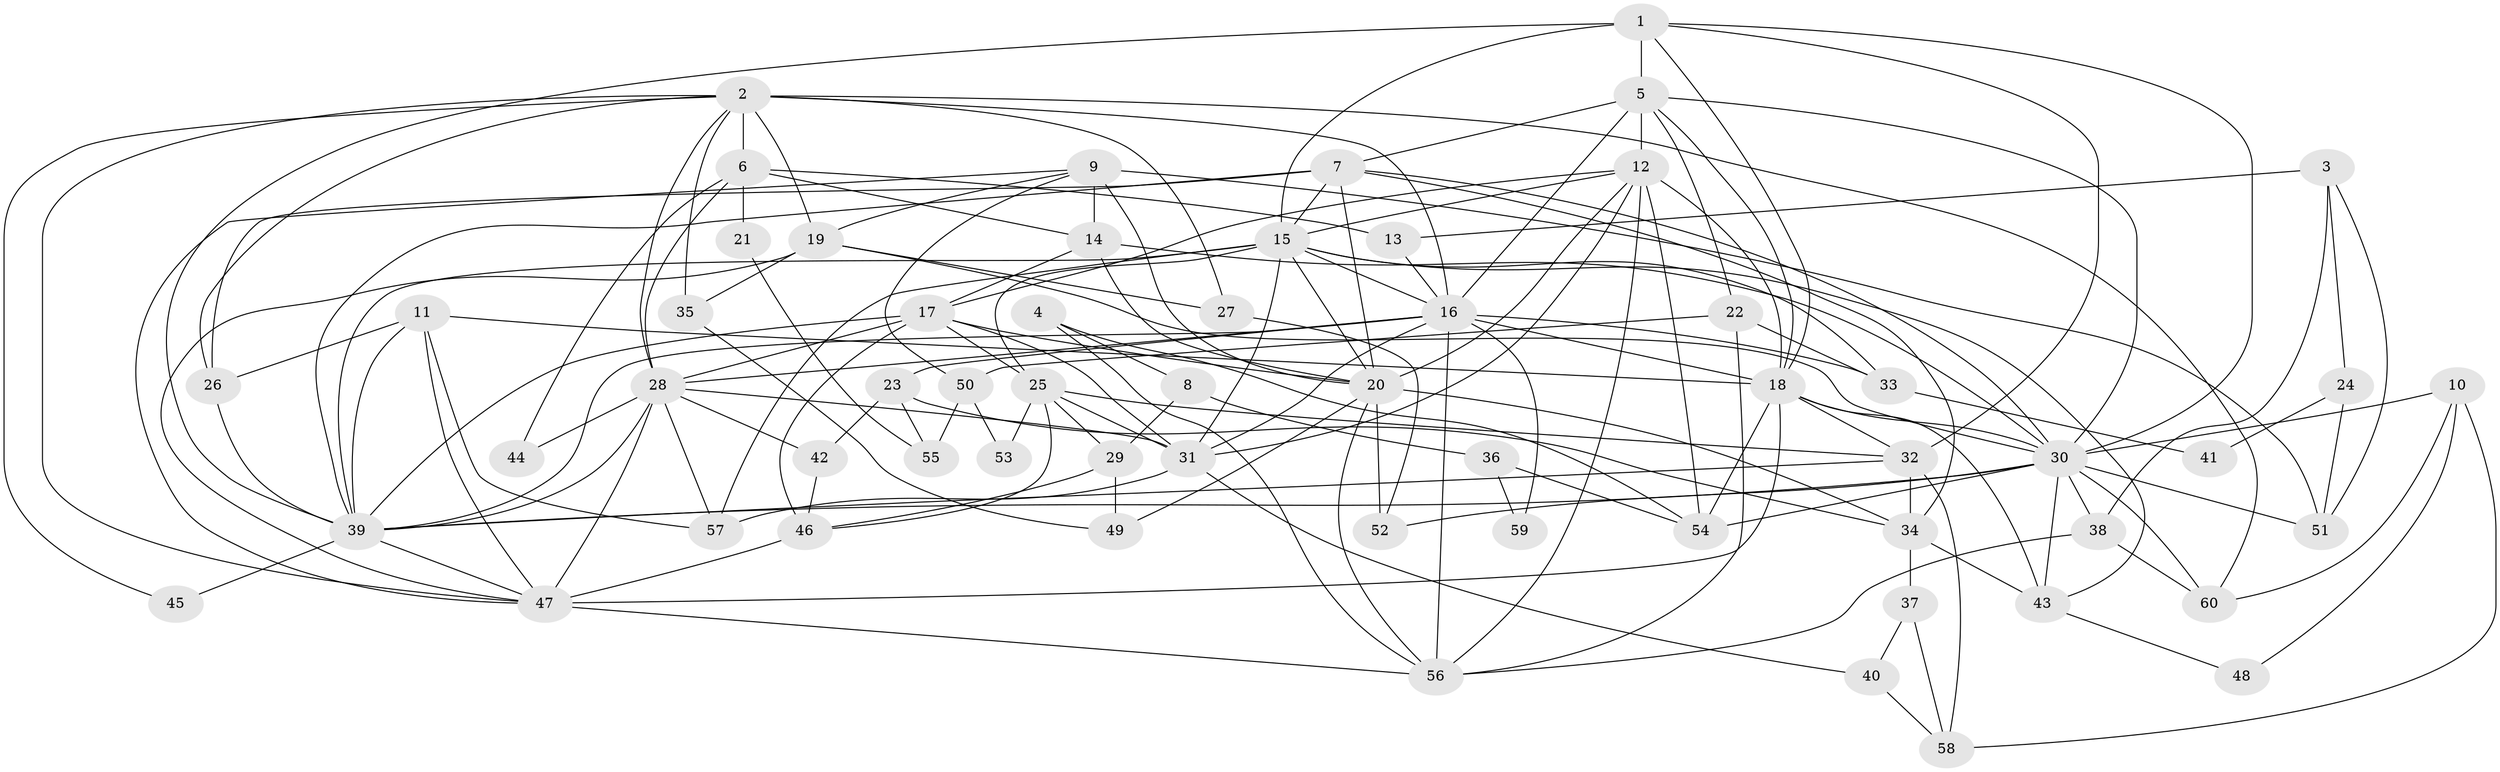 // original degree distribution, {2: 0.10084033613445378, 5: 0.15966386554621848, 4: 0.3025210084033613, 3: 0.3025210084033613, 6: 0.07563025210084033, 7: 0.05042016806722689, 9: 0.008403361344537815}
// Generated by graph-tools (version 1.1) at 2025/36/03/09/25 02:36:10]
// undirected, 60 vertices, 158 edges
graph export_dot {
graph [start="1"]
  node [color=gray90,style=filled];
  1;
  2;
  3;
  4;
  5;
  6;
  7;
  8;
  9;
  10;
  11;
  12;
  13;
  14;
  15;
  16;
  17;
  18;
  19;
  20;
  21;
  22;
  23;
  24;
  25;
  26;
  27;
  28;
  29;
  30;
  31;
  32;
  33;
  34;
  35;
  36;
  37;
  38;
  39;
  40;
  41;
  42;
  43;
  44;
  45;
  46;
  47;
  48;
  49;
  50;
  51;
  52;
  53;
  54;
  55;
  56;
  57;
  58;
  59;
  60;
  1 -- 5 [weight=2.0];
  1 -- 15 [weight=1.0];
  1 -- 18 [weight=1.0];
  1 -- 30 [weight=1.0];
  1 -- 32 [weight=1.0];
  1 -- 39 [weight=1.0];
  2 -- 6 [weight=1.0];
  2 -- 16 [weight=2.0];
  2 -- 19 [weight=1.0];
  2 -- 26 [weight=1.0];
  2 -- 27 [weight=1.0];
  2 -- 28 [weight=1.0];
  2 -- 35 [weight=1.0];
  2 -- 45 [weight=1.0];
  2 -- 47 [weight=1.0];
  2 -- 60 [weight=1.0];
  3 -- 13 [weight=1.0];
  3 -- 24 [weight=1.0];
  3 -- 38 [weight=1.0];
  3 -- 51 [weight=1.0];
  4 -- 8 [weight=1.0];
  4 -- 54 [weight=1.0];
  4 -- 56 [weight=1.0];
  5 -- 7 [weight=1.0];
  5 -- 12 [weight=3.0];
  5 -- 16 [weight=1.0];
  5 -- 18 [weight=1.0];
  5 -- 22 [weight=1.0];
  5 -- 30 [weight=1.0];
  6 -- 13 [weight=1.0];
  6 -- 14 [weight=1.0];
  6 -- 21 [weight=1.0];
  6 -- 28 [weight=1.0];
  6 -- 44 [weight=1.0];
  7 -- 15 [weight=2.0];
  7 -- 20 [weight=2.0];
  7 -- 26 [weight=1.0];
  7 -- 30 [weight=1.0];
  7 -- 34 [weight=1.0];
  7 -- 39 [weight=1.0];
  8 -- 29 [weight=1.0];
  8 -- 36 [weight=1.0];
  9 -- 14 [weight=1.0];
  9 -- 19 [weight=1.0];
  9 -- 20 [weight=1.0];
  9 -- 47 [weight=1.0];
  9 -- 50 [weight=1.0];
  9 -- 51 [weight=2.0];
  10 -- 30 [weight=1.0];
  10 -- 48 [weight=1.0];
  10 -- 58 [weight=1.0];
  10 -- 60 [weight=1.0];
  11 -- 18 [weight=1.0];
  11 -- 26 [weight=1.0];
  11 -- 39 [weight=1.0];
  11 -- 47 [weight=1.0];
  11 -- 57 [weight=1.0];
  12 -- 15 [weight=1.0];
  12 -- 17 [weight=1.0];
  12 -- 18 [weight=2.0];
  12 -- 20 [weight=1.0];
  12 -- 31 [weight=2.0];
  12 -- 54 [weight=1.0];
  12 -- 56 [weight=1.0];
  13 -- 16 [weight=1.0];
  14 -- 17 [weight=1.0];
  14 -- 20 [weight=2.0];
  14 -- 30 [weight=1.0];
  15 -- 16 [weight=1.0];
  15 -- 20 [weight=1.0];
  15 -- 25 [weight=2.0];
  15 -- 31 [weight=1.0];
  15 -- 33 [weight=1.0];
  15 -- 39 [weight=1.0];
  15 -- 43 [weight=1.0];
  15 -- 57 [weight=1.0];
  16 -- 18 [weight=1.0];
  16 -- 23 [weight=1.0];
  16 -- 28 [weight=1.0];
  16 -- 31 [weight=1.0];
  16 -- 33 [weight=1.0];
  16 -- 39 [weight=1.0];
  16 -- 56 [weight=1.0];
  16 -- 59 [weight=1.0];
  17 -- 20 [weight=1.0];
  17 -- 25 [weight=1.0];
  17 -- 28 [weight=1.0];
  17 -- 31 [weight=1.0];
  17 -- 39 [weight=1.0];
  17 -- 46 [weight=2.0];
  18 -- 30 [weight=1.0];
  18 -- 32 [weight=1.0];
  18 -- 43 [weight=1.0];
  18 -- 47 [weight=2.0];
  18 -- 54 [weight=1.0];
  19 -- 27 [weight=1.0];
  19 -- 30 [weight=1.0];
  19 -- 35 [weight=1.0];
  19 -- 47 [weight=1.0];
  20 -- 34 [weight=1.0];
  20 -- 49 [weight=1.0];
  20 -- 52 [weight=1.0];
  20 -- 56 [weight=1.0];
  21 -- 55 [weight=1.0];
  22 -- 33 [weight=1.0];
  22 -- 50 [weight=1.0];
  22 -- 56 [weight=1.0];
  23 -- 34 [weight=1.0];
  23 -- 42 [weight=1.0];
  23 -- 55 [weight=1.0];
  24 -- 41 [weight=1.0];
  24 -- 51 [weight=1.0];
  25 -- 29 [weight=1.0];
  25 -- 31 [weight=1.0];
  25 -- 32 [weight=1.0];
  25 -- 46 [weight=1.0];
  25 -- 53 [weight=1.0];
  26 -- 39 [weight=1.0];
  27 -- 52 [weight=1.0];
  28 -- 31 [weight=1.0];
  28 -- 39 [weight=1.0];
  28 -- 42 [weight=1.0];
  28 -- 44 [weight=1.0];
  28 -- 47 [weight=1.0];
  28 -- 57 [weight=1.0];
  29 -- 46 [weight=1.0];
  29 -- 49 [weight=1.0];
  30 -- 38 [weight=1.0];
  30 -- 39 [weight=1.0];
  30 -- 43 [weight=1.0];
  30 -- 51 [weight=1.0];
  30 -- 52 [weight=1.0];
  30 -- 54 [weight=1.0];
  30 -- 60 [weight=1.0];
  31 -- 40 [weight=1.0];
  31 -- 57 [weight=1.0];
  32 -- 34 [weight=1.0];
  32 -- 39 [weight=1.0];
  32 -- 58 [weight=1.0];
  33 -- 41 [weight=1.0];
  34 -- 37 [weight=1.0];
  34 -- 43 [weight=1.0];
  35 -- 49 [weight=1.0];
  36 -- 54 [weight=1.0];
  36 -- 59 [weight=1.0];
  37 -- 40 [weight=1.0];
  37 -- 58 [weight=1.0];
  38 -- 56 [weight=1.0];
  38 -- 60 [weight=1.0];
  39 -- 45 [weight=1.0];
  39 -- 47 [weight=1.0];
  40 -- 58 [weight=1.0];
  42 -- 46 [weight=1.0];
  43 -- 48 [weight=1.0];
  46 -- 47 [weight=1.0];
  47 -- 56 [weight=1.0];
  50 -- 53 [weight=1.0];
  50 -- 55 [weight=1.0];
}
